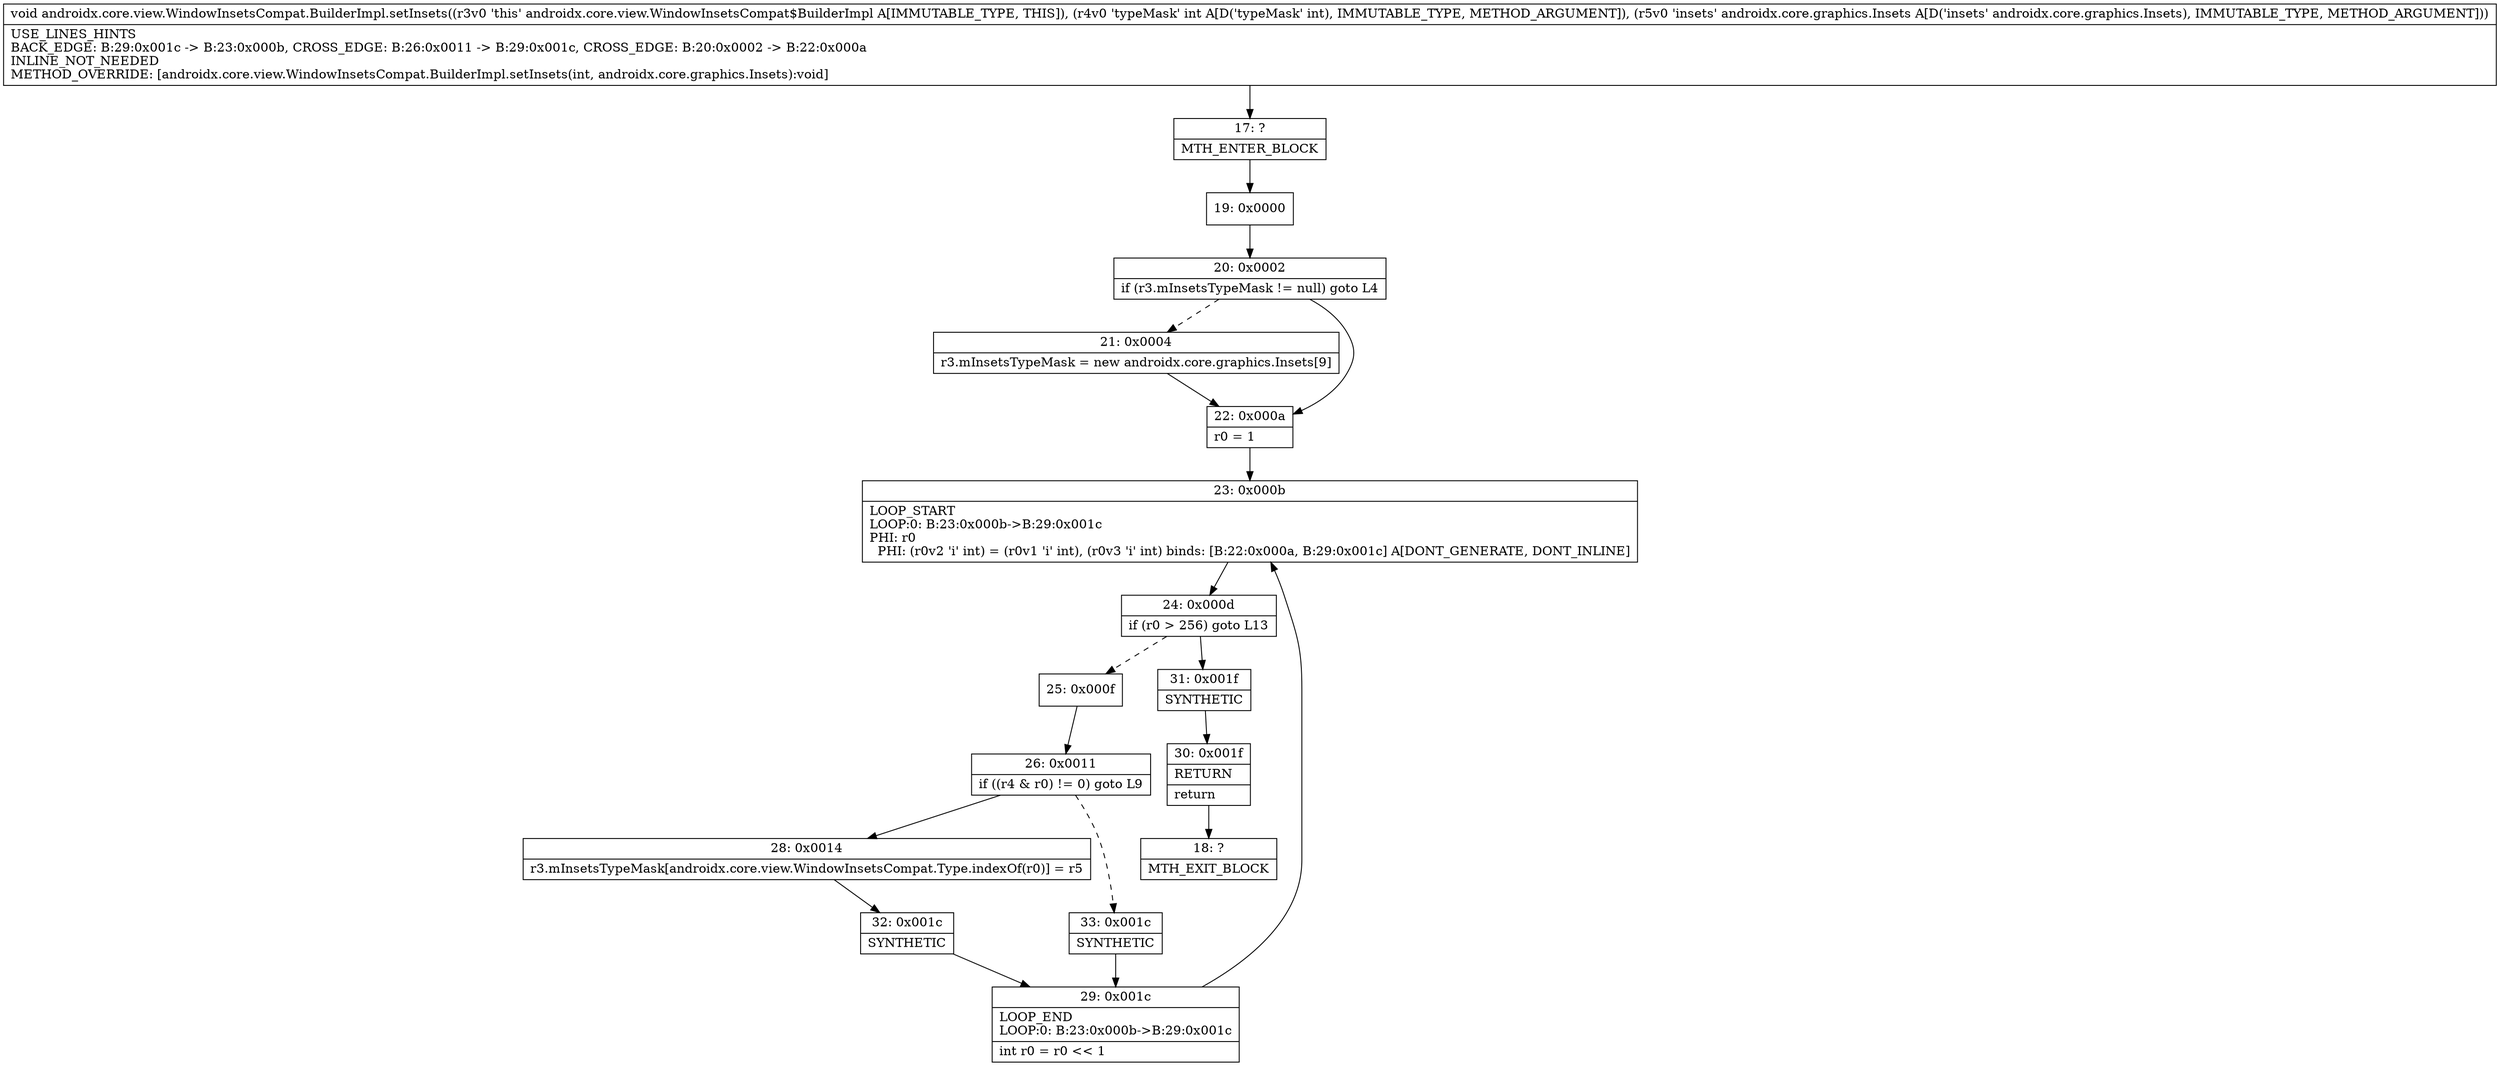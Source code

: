 digraph "CFG forandroidx.core.view.WindowInsetsCompat.BuilderImpl.setInsets(ILandroidx\/core\/graphics\/Insets;)V" {
Node_17 [shape=record,label="{17\:\ ?|MTH_ENTER_BLOCK\l}"];
Node_19 [shape=record,label="{19\:\ 0x0000}"];
Node_20 [shape=record,label="{20\:\ 0x0002|if (r3.mInsetsTypeMask != null) goto L4\l}"];
Node_21 [shape=record,label="{21\:\ 0x0004|r3.mInsetsTypeMask = new androidx.core.graphics.Insets[9]\l}"];
Node_22 [shape=record,label="{22\:\ 0x000a|r0 = 1\l}"];
Node_23 [shape=record,label="{23\:\ 0x000b|LOOP_START\lLOOP:0: B:23:0x000b\-\>B:29:0x001c\lPHI: r0 \l  PHI: (r0v2 'i' int) = (r0v1 'i' int), (r0v3 'i' int) binds: [B:22:0x000a, B:29:0x001c] A[DONT_GENERATE, DONT_INLINE]\l}"];
Node_24 [shape=record,label="{24\:\ 0x000d|if (r0 \> 256) goto L13\l}"];
Node_25 [shape=record,label="{25\:\ 0x000f}"];
Node_26 [shape=record,label="{26\:\ 0x0011|if ((r4 & r0) != 0) goto L9\l}"];
Node_28 [shape=record,label="{28\:\ 0x0014|r3.mInsetsTypeMask[androidx.core.view.WindowInsetsCompat.Type.indexOf(r0)] = r5\l}"];
Node_32 [shape=record,label="{32\:\ 0x001c|SYNTHETIC\l}"];
Node_29 [shape=record,label="{29\:\ 0x001c|LOOP_END\lLOOP:0: B:23:0x000b\-\>B:29:0x001c\l|int r0 = r0 \<\< 1\l}"];
Node_33 [shape=record,label="{33\:\ 0x001c|SYNTHETIC\l}"];
Node_31 [shape=record,label="{31\:\ 0x001f|SYNTHETIC\l}"];
Node_30 [shape=record,label="{30\:\ 0x001f|RETURN\l|return\l}"];
Node_18 [shape=record,label="{18\:\ ?|MTH_EXIT_BLOCK\l}"];
MethodNode[shape=record,label="{void androidx.core.view.WindowInsetsCompat.BuilderImpl.setInsets((r3v0 'this' androidx.core.view.WindowInsetsCompat$BuilderImpl A[IMMUTABLE_TYPE, THIS]), (r4v0 'typeMask' int A[D('typeMask' int), IMMUTABLE_TYPE, METHOD_ARGUMENT]), (r5v0 'insets' androidx.core.graphics.Insets A[D('insets' androidx.core.graphics.Insets), IMMUTABLE_TYPE, METHOD_ARGUMENT]))  | USE_LINES_HINTS\lBACK_EDGE: B:29:0x001c \-\> B:23:0x000b, CROSS_EDGE: B:26:0x0011 \-\> B:29:0x001c, CROSS_EDGE: B:20:0x0002 \-\> B:22:0x000a\lINLINE_NOT_NEEDED\lMETHOD_OVERRIDE: [androidx.core.view.WindowInsetsCompat.BuilderImpl.setInsets(int, androidx.core.graphics.Insets):void]\l}"];
MethodNode -> Node_17;Node_17 -> Node_19;
Node_19 -> Node_20;
Node_20 -> Node_21[style=dashed];
Node_20 -> Node_22;
Node_21 -> Node_22;
Node_22 -> Node_23;
Node_23 -> Node_24;
Node_24 -> Node_25[style=dashed];
Node_24 -> Node_31;
Node_25 -> Node_26;
Node_26 -> Node_28;
Node_26 -> Node_33[style=dashed];
Node_28 -> Node_32;
Node_32 -> Node_29;
Node_29 -> Node_23;
Node_33 -> Node_29;
Node_31 -> Node_30;
Node_30 -> Node_18;
}

